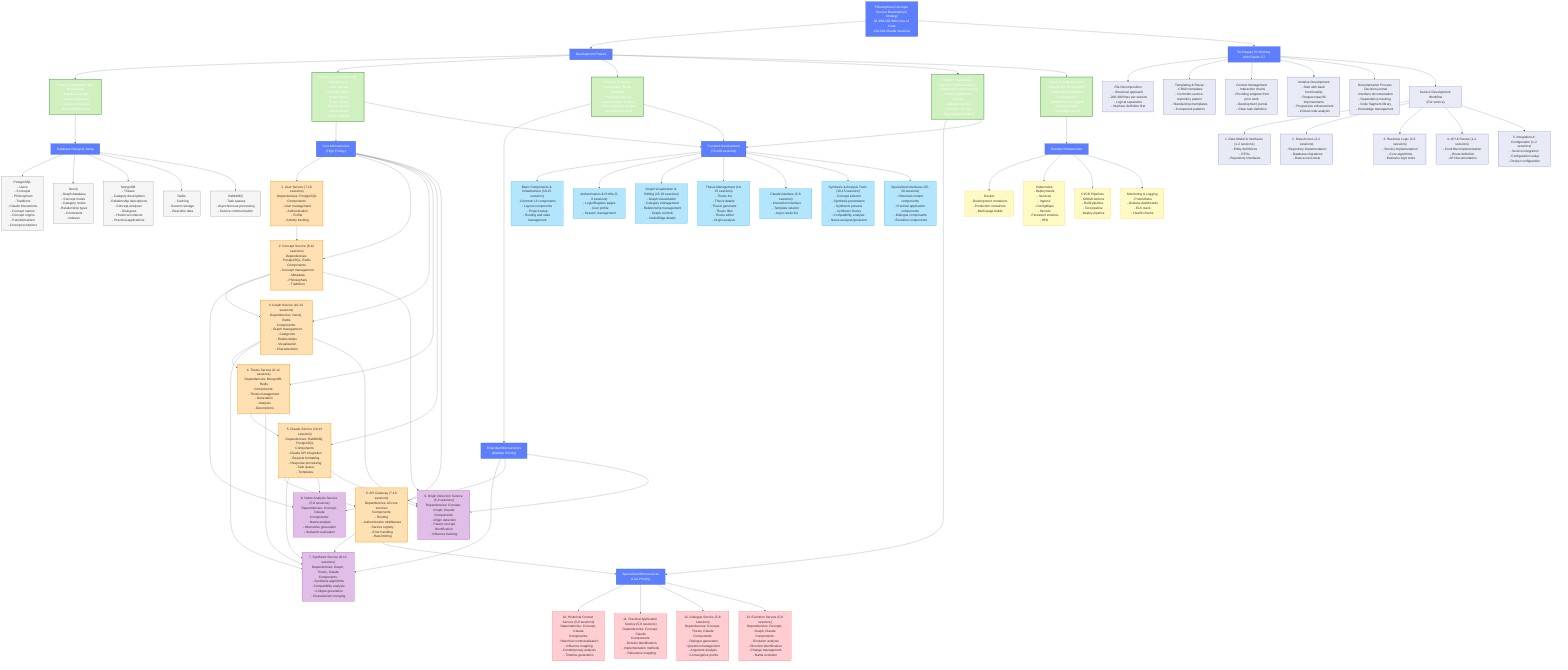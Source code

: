 %%{
  init: {
    'theme': 'base',
    'themeVariables': {
      'primaryColor': '#5D7FFF',
      'primaryTextColor': '#fff',
      'primaryBorderColor': '#3752A5',
      'lineColor': '#4C566A',
      'secondaryColor': '#FFC266',
      'tertiaryColor': '#D4E8FF'
    }
  }
}%%

graph TD
    classDef phaseClass fill:#d0f0c0,stroke:#228B22,stroke-width:2px
    classDef coreClass fill:#ffe0b2,stroke:#ff9800,stroke-width:2px,color:#333
    classDef extendedClass fill:#e1bee7,stroke:#9c27b0,stroke-width:1px,color:#333
    classDef specializedClass fill:#ffcdd2,stroke:#f44336,stroke-width:1px,color:#333
    classDef frontendClass fill:#b3e5fc,stroke:#03a9f4,stroke-width:1px,color:#333
    classDef dbClass fill:#f5f5f5,stroke:#616161,stroke-width:1px,color:#333
    classDef techniqueClass fill:#e8eaf6,stroke:#3f51b5,stroke-width:1px,color:#333
    classDef infraClass fill:#fff9c4,stroke:#fbc02d,stroke-width:1px,color:#333

    %% Main Title
    Title["Philosophical Concepts Service Development Strategy<br>81,300-156,600 Lines of Code<br>210-340 Claude Sessions"]
    
    %% Development Phases
    Title --> Phases["Development Phases"]
    
    Phases --> Phase1["Phase 1: Preparation (20-30 sessions)<br>- Database design<br>- Common libraries<br>- Service templates<br>- Basic infrastructure"]
    Phases --> Phase2["Phase 2: Core System (60-100 sessions)<br>- User Service<br>- Concept Service<br>- Graph Service<br>- Thesis Service<br>- Claude Service<br>- API Gateway<br>- Basic Frontend"]
    Phases --> Phase3["Phase 3: Extended Functionality (50-80 sessions)<br>- Synthesis Service<br>- Name Analysis Service<br>- Origin Detection Service<br>- Extended Frontend"]
    Phases --> Phase4["Phase 4: Specialized Services (50-80 sessions)<br>- Historical Context Service<br>- Practical Application Service<br>- Dialogue Service<br>- Evolution Service<br>- Specialized Frontend"]
    Phases --> Phase5["Phase 5: Integration and DevOps (30-50 sessions)<br>- Kubernetes manifests<br>- CI/CD pipelines<br>- Monitoring and logging<br>- Documentation<br>- Integration testing"]
    
    %% Core Microservices
    Phase2 --> CoreServices["Core Microservices<br>(High Priority)"]
    
    CoreServices --> User["1. User Service (7-10 sessions)<br>Dependencies: PostgreSQL<br>Components:<br>- User management<br>- Authentication<br>- Profile<br>- Activity tracking"]
    CoreServices --> Concept["2. Concept Service (8-12 sessions)<br>Dependencies: PostgreSQL, Redis<br>Components:<br>- Concept management<br>- Metadata<br>- Philosophers<br>- Traditions"]
    CoreServices --> Graph["3. Graph Service (10-15 sessions)<br>Dependencies: Neo4j, Redis<br>Components:<br>- Graph management<br>- Categories<br>- Relationships<br>- Visualization<br>- Characteristics"]
    CoreServices --> Thesis["4. Thesis Service (8-12 sessions)<br>Dependencies: MongoDB, Redis<br>Components:<br>- Thesis management<br>- Generation<br>- Analysis<br>- Descriptions"]
    CoreServices --> ClaudeS["5. Claude Service (10-15 sessions)<br>Dependencies: RabbitMQ, PostgreSQL<br>Components:<br>- Claude API integration<br>- Request formatting<br>- Response processing<br>- Task queue<br>- Templates"]
    CoreServices --> ApiGateway["6. API Gateway (7-10 sessions)<br>Dependencies: All core services<br>Components:<br>- Routing<br>- Authentication middleware<br>- Service registry<br>- Error handling<br>- Rate limiting"]
    
    %% Extended Microservices
    Phase3 --> ExtendedServices["Extended Microservices<br>(Medium Priority)"]
    
    ExtendedServices --> Synthesis["7. Synthesis Service (8-12 sessions)<br>Dependencies: Graph, Thesis, Claude<br>Components:<br>- Synthesis algorithms<br>- Compatibility analysis<br>- Critique generation<br>- Characteristic merging"]
    ExtendedServices --> NameAnalysis["8. Name Analysis Service (5-8 sessions)<br>Dependencies: Concept, Claude<br>Components:<br>- Name analysis<br>- Alternative generation<br>- Semantic evaluation"]
    ExtendedServices --> Origin["9. Origin Detection Service (5-8 sessions)<br>Dependencies: Concept, Graph, Claude<br>Components:<br>- Origin detection<br>- Parent concept identification<br>- Influence tracking"]
    
    %% Specialized Microservices
    Phase4 --> SpecializedServices["Specialized Microservices<br>(Low Priority)"]
    
    SpecializedServices --> Historical["10. Historical Context Service (5-8 sessions)<br>Dependencies: Concept, Claude<br>Components:<br>- Historical contextualization<br>- Influence mapping<br>- Contemporary analysis<br>- Timeline generation"]
    SpecializedServices --> Practical["11. Practical Application Service (5-8 sessions)<br>Dependencies: Concept, Claude<br>Components:<br>- Domain identification<br>- Implementation methods<br>- Relevance mapping"]
    SpecializedServices --> Dialogue["12. Dialogue Service (5-8 sessions)<br>Dependencies: Concept, Thesis, Claude<br>Components:<br>- Dialogue generation<br>- Question management<br>- Argument analysis<br>- Convergence points"]
    SpecializedServices --> Evolution["13. Evolution Service (5-8 sessions)<br>Dependencies: Concept, Graph, Claude<br>Components:<br>- Evolution analysis<br>- Direction identification<br>- Change management<br>- Name evolution"]
    
    %% Frontend Development
    Phase2 & Phase3 & Phase4 --> Frontend["Frontend Development<br>(70-100 sessions)"]
    
    Frontend --> FE1["Basic Components & Infrastructure (10-15 sessions)<br>- Common UI components<br>- Layout components<br>- Project setup<br>- Routing and state management"]
    Frontend --> FE2["Authentication & Profile (5-8 sessions)<br>- Login/Register pages<br>- User profile<br>- Session management"]
    Frontend --> FE3["Graph Visualization & Editing (15-20 sessions)<br>- Graph visualization<br>- Category management<br>- Relationship management<br>- Graph controls<br>- Node/Edge details"]
    Frontend --> FE4["Thesis Management (10-15 sessions)<br>- Thesis list<br>- Thesis details<br>- Thesis generator<br>- Thesis filter<br>- Thesis editor<br>- Origin analysis"]
    Frontend --> FE5["Claude Interface (5-8 sessions)<br>- Interaction interface<br>- Template selector<br>- Async tasks list"]
    Frontend --> FE6["Synthesis & Analysis Tools (10-15 sessions)<br>- Concept selector<br>- Synthesis parameters<br>- Synthesis preview<br>- Synthesis history<br>- Compatibility analysis<br>- Name analyzer/generator"]
    Frontend --> FE7["Specialized Interfaces (15-20 sessions)<br>- Historical context components<br>- Practical application components<br>- Dialogue components<br>- Evolution components"]
    
    %% Databases and Infrastructure
    Phase1 --> Databases["Database Design & Setup"]
    
    Databases --> PostgreSQL["PostgreSQL<br>- Users<br>- Concepts<br>- Philosophers<br>- Traditions<br>- Claude interactions<br>- Concept names<br>- Concept origins<br>- Transformations<br>- Concept evolutions"]
    Databases --> Neo4j["Neo4j<br>- Graph database<br>- Concept nodes<br>- Category nodes<br>- Relationship types<br>- Constraints<br>- Indexes"]
    Databases --> MongoDB["MongoDB<br>- Theses<br>- Category descriptions<br>- Relationship descriptions<br>- Concept analyses<br>- Dialogues<br>- Historical contexts<br>- Practical applications"]
    Databases --> Redis["Redis<br>- Caching<br>- Session storage<br>- Real-time data"]
    Databases --> RabbitMQ["RabbitMQ<br>- Task queues<br>- Asynchronous processing<br>- Service communication"]
    
    %% DevOps Infrastructure
    Phase5 --> DevOps["DevOps Infrastructure"]
    
    DevOps --> Docker["Docker<br>- Development containers<br>- Production containers<br>- Multi-stage builds"]
    DevOps --> Kubernetes["Kubernetes<br>- Deployments<br>- Services<br>- Ingress<br>- ConfigMaps<br>- Secrets<br>- Persistent volumes<br>- HPA"]
    DevOps --> CICD["CI/CD Pipelines<br>- GitHub Actions<br>- Build pipeline<br>- Test pipeline<br>- Deploy pipeline"]
    DevOps --> Monitoring["Monitoring & Logging<br>- Prometheus<br>- Grafana dashboards<br>- ELK stack<br>- Health checks"]
    
    %% Claude Optimization Techniques
    Title --> Techniques["Techniques for Working with Claude 3.7"]
    
    Techniques --> T1["File Decomposition<br>- Structural approach<br>- 200-300 lines per session<br>- Logical separation<br>- Interface definition first"]
    Techniques --> T2["Templating & Reuse<br>- CRUD templates<br>- Controller-service-repository pattern<br>- Standard test templates<br>- Component patterns"]
    Techniques --> T3["Context Management<br>- Interaction chains<br>- Providing snippets from prior work<br>- Development journal<br>- Clear task definition"]
    Techniques --> T4["Iterative Development<br>- Start with basic functionality<br>- Request specific improvements<br>- Progressive enhancement<br>- Critical code analysis"]
    Techniques --> T5["Documentation Process<br>- Decision journal<br>- Interface documentation<br>- Dependency tracking<br>- Code fragment library<br>- Knowledge management"]
    
    %% Service Development Strategy
    Techniques --> ServiceDev["Service Development Workflow<br>(Per service)"]
    
    ServiceDev --> SD1["1. Data Model & Interfaces (1-2 sessions)<br>- Entity definitions<br>- DTOs<br>- Repository interfaces"]
    ServiceDev --> SD2["2. Data Access (1-2 sessions)<br>- Repository implementation<br>- Database migrations<br>- Data access tests"]
    ServiceDev --> SD3["3. Business Logic (2-3 sessions)<br>- Service implementation<br>- Core algorithms<br>- Business logic tests"]
    ServiceDev --> SD4["4. API & Routes (1-2 sessions)<br>- Controller implementation<br>- Route definition<br>- API documentation"]
    ServiceDev --> SD5["5. Integration & Configuration (1-2 sessions)<br>- Service integration<br>- Configuration setup<br>- Docker configuration"]
    
    %% Dependencies between services
    User --> Concept
    Concept --> Graph
    Graph --> Thesis
    Thesis --> ClaudeS
    ClaudeS --> ApiGateway
    ApiGateway --> Synthesis
    Graph & Thesis & ClaudeS --> Synthesis
    Concept & ClaudeS --> NameAnalysis
    Concept & Graph & ClaudeS --> Origin
    ApiGateway --> SpecializedServices
    
    %% Apply classes
    class Phase1,Phase2,Phase3,Phase4,Phase5 phaseClass
    class User,Concept,Graph,Thesis,ClaudeS,ApiGateway coreClass
    class Synthesis,NameAnalysis,Origin extendedClass
    class Historical,Practical,Dialogue,Evolution specializedClass
    class FE1,FE2,FE3,FE4,FE5,FE6,FE7 frontendClass
    class PostgreSQL,Neo4j,MongoDB,Redis,RabbitMQ dbClass
    class T1,T2,T3,T4,T5,ServiceDev,SD1,SD2,SD3,SD4,SD5 techniqueClass
    class Docker,Kubernetes,CICD,Monitoring infraClass